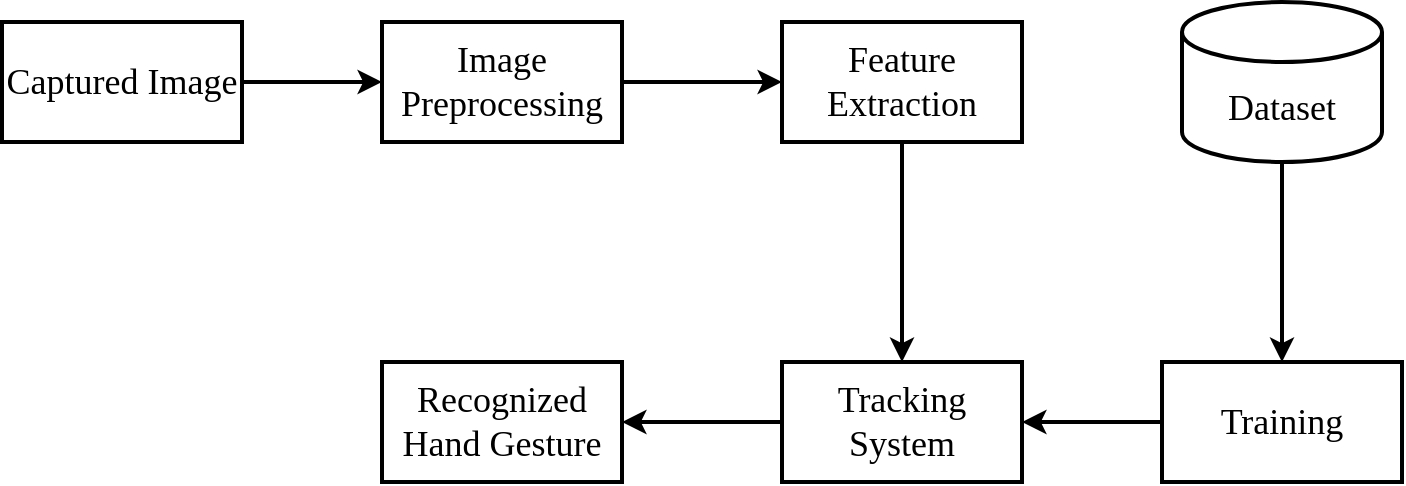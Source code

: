 <mxfile version="20.7.3" type="github">
  <diagram id="L9zgND2Eh3rRHmzeYYZ8" name="Page-1">
    <mxGraphModel dx="1434" dy="705" grid="1" gridSize="10" guides="1" tooltips="1" connect="1" arrows="1" fold="1" page="1" pageScale="1" pageWidth="850" pageHeight="1100" math="0" shadow="0">
      <root>
        <mxCell id="0" />
        <mxCell id="1" parent="0" />
        <mxCell id="X-b0zCm13mOC4ZuacdzZ-11" style="edgeStyle=orthogonalEdgeStyle;rounded=0;orthogonalLoop=1;jettySize=auto;html=1;exitX=1;exitY=0.5;exitDx=0;exitDy=0;entryX=0;entryY=0.5;entryDx=0;entryDy=0;fontFamily=Times New Roman;fontSize=18;strokeWidth=2;" edge="1" parent="1" source="X-b0zCm13mOC4ZuacdzZ-1" target="X-b0zCm13mOC4ZuacdzZ-2">
          <mxGeometry relative="1" as="geometry" />
        </mxCell>
        <mxCell id="X-b0zCm13mOC4ZuacdzZ-1" value="&lt;font style=&quot;font-size: 18px;&quot;&gt;Captured Image&lt;br style=&quot;font-size: 18px;&quot;&gt;&lt;/font&gt;" style="rounded=0;whiteSpace=wrap;html=1;fontFamily=Times New Roman;fontSize=18;strokeWidth=2;" vertex="1" parent="1">
          <mxGeometry x="50" y="260" width="120" height="60" as="geometry" />
        </mxCell>
        <mxCell id="X-b0zCm13mOC4ZuacdzZ-12" style="edgeStyle=orthogonalEdgeStyle;rounded=0;orthogonalLoop=1;jettySize=auto;html=1;exitX=1;exitY=0.5;exitDx=0;exitDy=0;entryX=0;entryY=0.5;entryDx=0;entryDy=0;fontFamily=Times New Roman;fontSize=18;strokeWidth=2;" edge="1" parent="1" source="X-b0zCm13mOC4ZuacdzZ-2" target="X-b0zCm13mOC4ZuacdzZ-3">
          <mxGeometry relative="1" as="geometry" />
        </mxCell>
        <mxCell id="X-b0zCm13mOC4ZuacdzZ-2" value="&lt;div style=&quot;font-size: 18px;&quot;&gt;Image &lt;br style=&quot;font-size: 18px;&quot;&gt;&lt;/div&gt;&lt;div style=&quot;font-size: 18px;&quot;&gt;Preprocessing&lt;br style=&quot;font-size: 18px;&quot;&gt;&lt;/div&gt;" style="rounded=0;whiteSpace=wrap;html=1;fontFamily=Times New Roman;fontSize=18;strokeWidth=2;" vertex="1" parent="1">
          <mxGeometry x="240" y="260" width="120" height="60" as="geometry" />
        </mxCell>
        <mxCell id="X-b0zCm13mOC4ZuacdzZ-13" style="edgeStyle=orthogonalEdgeStyle;rounded=0;orthogonalLoop=1;jettySize=auto;html=1;exitX=0.5;exitY=1;exitDx=0;exitDy=0;entryX=0.5;entryY=0;entryDx=0;entryDy=0;fontFamily=Times New Roman;fontSize=18;strokeWidth=2;" edge="1" parent="1" source="X-b0zCm13mOC4ZuacdzZ-3" target="X-b0zCm13mOC4ZuacdzZ-6">
          <mxGeometry relative="1" as="geometry" />
        </mxCell>
        <mxCell id="X-b0zCm13mOC4ZuacdzZ-3" value="&lt;div style=&quot;font-size: 18px;&quot;&gt;Feature&lt;/div&gt;&lt;div style=&quot;font-size: 18px;&quot;&gt;Extraction&lt;br style=&quot;font-size: 18px;&quot;&gt;&lt;/div&gt;" style="rounded=0;whiteSpace=wrap;html=1;fontFamily=Times New Roman;fontSize=18;strokeWidth=2;" vertex="1" parent="1">
          <mxGeometry x="440" y="260" width="120" height="60" as="geometry" />
        </mxCell>
        <mxCell id="X-b0zCm13mOC4ZuacdzZ-15" style="edgeStyle=orthogonalEdgeStyle;rounded=0;orthogonalLoop=1;jettySize=auto;html=1;exitX=0;exitY=0.5;exitDx=0;exitDy=0;entryX=1;entryY=0.5;entryDx=0;entryDy=0;fontFamily=Times New Roman;fontSize=18;strokeWidth=2;" edge="1" parent="1" source="X-b0zCm13mOC4ZuacdzZ-5" target="X-b0zCm13mOC4ZuacdzZ-6">
          <mxGeometry relative="1" as="geometry" />
        </mxCell>
        <mxCell id="X-b0zCm13mOC4ZuacdzZ-5" value="Training" style="rounded=0;whiteSpace=wrap;html=1;fontFamily=Times New Roman;fontSize=18;strokeWidth=2;" vertex="1" parent="1">
          <mxGeometry x="630" y="430" width="120" height="60" as="geometry" />
        </mxCell>
        <mxCell id="X-b0zCm13mOC4ZuacdzZ-16" style="edgeStyle=orthogonalEdgeStyle;rounded=0;orthogonalLoop=1;jettySize=auto;html=1;exitX=0;exitY=0.5;exitDx=0;exitDy=0;fontFamily=Times New Roman;fontSize=18;strokeWidth=2;" edge="1" parent="1" source="X-b0zCm13mOC4ZuacdzZ-6" target="X-b0zCm13mOC4ZuacdzZ-7">
          <mxGeometry relative="1" as="geometry" />
        </mxCell>
        <mxCell id="X-b0zCm13mOC4ZuacdzZ-6" value="Tracking System" style="rounded=0;whiteSpace=wrap;html=1;fontFamily=Times New Roman;fontSize=18;strokeWidth=2;" vertex="1" parent="1">
          <mxGeometry x="440" y="430" width="120" height="60" as="geometry" />
        </mxCell>
        <mxCell id="X-b0zCm13mOC4ZuacdzZ-7" value="Recognized Hand Gesture" style="rounded=0;whiteSpace=wrap;html=1;fontFamily=Times New Roman;fontSize=18;strokeWidth=2;" vertex="1" parent="1">
          <mxGeometry x="240" y="430" width="120" height="60" as="geometry" />
        </mxCell>
        <mxCell id="X-b0zCm13mOC4ZuacdzZ-14" style="edgeStyle=orthogonalEdgeStyle;rounded=0;orthogonalLoop=1;jettySize=auto;html=1;exitX=0.5;exitY=1;exitDx=0;exitDy=0;exitPerimeter=0;entryX=0.5;entryY=0;entryDx=0;entryDy=0;fontFamily=Times New Roman;fontSize=18;strokeWidth=2;" edge="1" parent="1" source="X-b0zCm13mOC4ZuacdzZ-9" target="X-b0zCm13mOC4ZuacdzZ-5">
          <mxGeometry relative="1" as="geometry" />
        </mxCell>
        <mxCell id="X-b0zCm13mOC4ZuacdzZ-9" value="Dataset" style="shape=cylinder3;whiteSpace=wrap;html=1;boundedLbl=1;backgroundOutline=1;size=15;fontFamily=Times New Roman;fontSize=18;strokeWidth=2;" vertex="1" parent="1">
          <mxGeometry x="640" y="250" width="100" height="80" as="geometry" />
        </mxCell>
      </root>
    </mxGraphModel>
  </diagram>
</mxfile>
